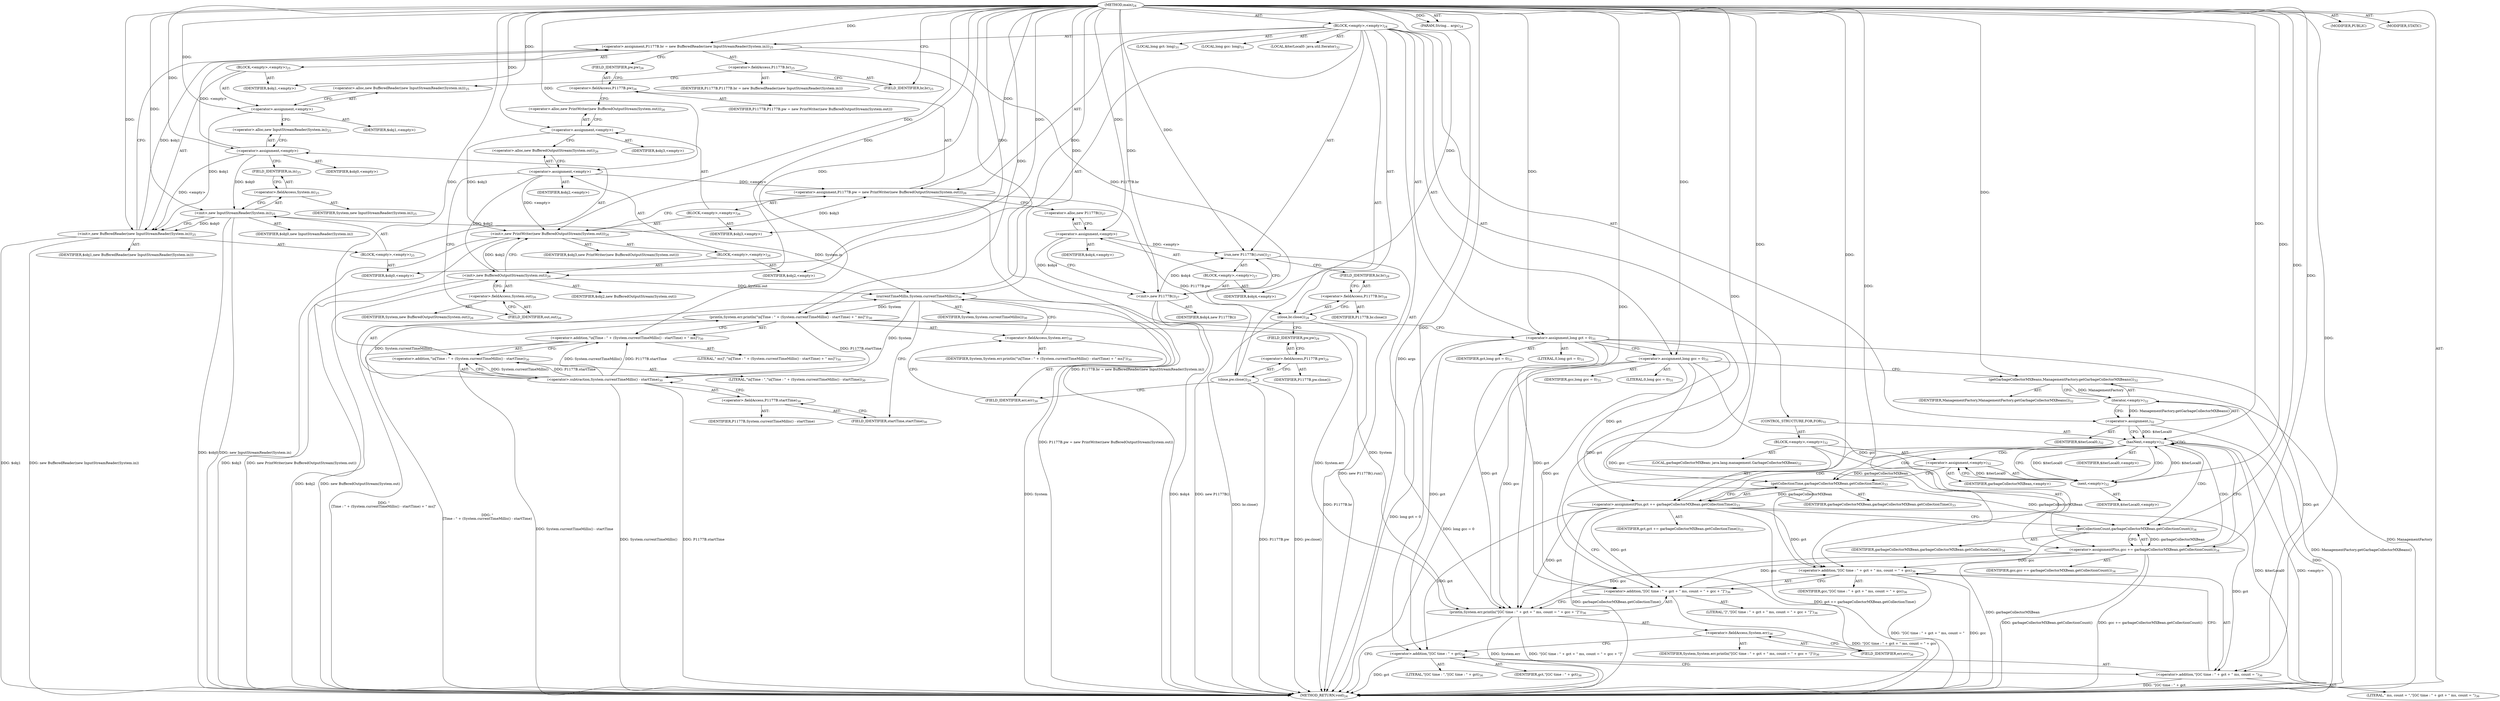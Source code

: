 digraph "main" {  
"92" [label = <(METHOD,main)<SUB>24</SUB>> ]
"93" [label = <(PARAM,String... args)<SUB>24</SUB>> ]
"94" [label = <(BLOCK,&lt;empty&gt;,&lt;empty&gt;)<SUB>24</SUB>> ]
"95" [label = <(&lt;operator&gt;.assignment,P1177B.br = new BufferedReader(new InputStreamReader(System.in)))<SUB>25</SUB>> ]
"96" [label = <(&lt;operator&gt;.fieldAccess,P1177B.br)<SUB>25</SUB>> ]
"97" [label = <(IDENTIFIER,P1177B,P1177B.br = new BufferedReader(new InputStreamReader(System.in)))> ]
"98" [label = <(FIELD_IDENTIFIER,br,br)<SUB>25</SUB>> ]
"99" [label = <(BLOCK,&lt;empty&gt;,&lt;empty&gt;)<SUB>25</SUB>> ]
"100" [label = <(&lt;operator&gt;.assignment,&lt;empty&gt;)> ]
"101" [label = <(IDENTIFIER,$obj1,&lt;empty&gt;)> ]
"102" [label = <(&lt;operator&gt;.alloc,new BufferedReader(new InputStreamReader(System.in)))<SUB>25</SUB>> ]
"103" [label = <(&lt;init&gt;,new BufferedReader(new InputStreamReader(System.in)))<SUB>25</SUB>> ]
"104" [label = <(IDENTIFIER,$obj1,new BufferedReader(new InputStreamReader(System.in)))> ]
"105" [label = <(BLOCK,&lt;empty&gt;,&lt;empty&gt;)<SUB>25</SUB>> ]
"106" [label = <(&lt;operator&gt;.assignment,&lt;empty&gt;)> ]
"107" [label = <(IDENTIFIER,$obj0,&lt;empty&gt;)> ]
"108" [label = <(&lt;operator&gt;.alloc,new InputStreamReader(System.in))<SUB>25</SUB>> ]
"109" [label = <(&lt;init&gt;,new InputStreamReader(System.in))<SUB>25</SUB>> ]
"110" [label = <(IDENTIFIER,$obj0,new InputStreamReader(System.in))> ]
"111" [label = <(&lt;operator&gt;.fieldAccess,System.in)<SUB>25</SUB>> ]
"112" [label = <(IDENTIFIER,System,new InputStreamReader(System.in))<SUB>25</SUB>> ]
"113" [label = <(FIELD_IDENTIFIER,in,in)<SUB>25</SUB>> ]
"114" [label = <(IDENTIFIER,$obj0,&lt;empty&gt;)> ]
"115" [label = <(IDENTIFIER,$obj1,&lt;empty&gt;)> ]
"116" [label = <(&lt;operator&gt;.assignment,P1177B.pw = new PrintWriter(new BufferedOutputStream(System.out)))<SUB>26</SUB>> ]
"117" [label = <(&lt;operator&gt;.fieldAccess,P1177B.pw)<SUB>26</SUB>> ]
"118" [label = <(IDENTIFIER,P1177B,P1177B.pw = new PrintWriter(new BufferedOutputStream(System.out)))> ]
"119" [label = <(FIELD_IDENTIFIER,pw,pw)<SUB>26</SUB>> ]
"120" [label = <(BLOCK,&lt;empty&gt;,&lt;empty&gt;)<SUB>26</SUB>> ]
"121" [label = <(&lt;operator&gt;.assignment,&lt;empty&gt;)> ]
"122" [label = <(IDENTIFIER,$obj3,&lt;empty&gt;)> ]
"123" [label = <(&lt;operator&gt;.alloc,new PrintWriter(new BufferedOutputStream(System.out)))<SUB>26</SUB>> ]
"124" [label = <(&lt;init&gt;,new PrintWriter(new BufferedOutputStream(System.out)))<SUB>26</SUB>> ]
"125" [label = <(IDENTIFIER,$obj3,new PrintWriter(new BufferedOutputStream(System.out)))> ]
"126" [label = <(BLOCK,&lt;empty&gt;,&lt;empty&gt;)<SUB>26</SUB>> ]
"127" [label = <(&lt;operator&gt;.assignment,&lt;empty&gt;)> ]
"128" [label = <(IDENTIFIER,$obj2,&lt;empty&gt;)> ]
"129" [label = <(&lt;operator&gt;.alloc,new BufferedOutputStream(System.out))<SUB>26</SUB>> ]
"130" [label = <(&lt;init&gt;,new BufferedOutputStream(System.out))<SUB>26</SUB>> ]
"131" [label = <(IDENTIFIER,$obj2,new BufferedOutputStream(System.out))> ]
"132" [label = <(&lt;operator&gt;.fieldAccess,System.out)<SUB>26</SUB>> ]
"133" [label = <(IDENTIFIER,System,new BufferedOutputStream(System.out))<SUB>26</SUB>> ]
"134" [label = <(FIELD_IDENTIFIER,out,out)<SUB>26</SUB>> ]
"135" [label = <(IDENTIFIER,$obj2,&lt;empty&gt;)> ]
"136" [label = <(IDENTIFIER,$obj3,&lt;empty&gt;)> ]
"137" [label = <(run,new P1177B().run())<SUB>27</SUB>> ]
"138" [label = <(BLOCK,&lt;empty&gt;,&lt;empty&gt;)<SUB>27</SUB>> ]
"139" [label = <(&lt;operator&gt;.assignment,&lt;empty&gt;)> ]
"140" [label = <(IDENTIFIER,$obj4,&lt;empty&gt;)> ]
"141" [label = <(&lt;operator&gt;.alloc,new P1177B())<SUB>27</SUB>> ]
"142" [label = <(&lt;init&gt;,new P1177B())<SUB>27</SUB>> ]
"143" [label = <(IDENTIFIER,$obj4,new P1177B())> ]
"144" [label = <(IDENTIFIER,$obj4,&lt;empty&gt;)> ]
"145" [label = <(close,br.close())<SUB>28</SUB>> ]
"146" [label = <(&lt;operator&gt;.fieldAccess,P1177B.br)<SUB>28</SUB>> ]
"147" [label = <(IDENTIFIER,P1177B,br.close())> ]
"148" [label = <(FIELD_IDENTIFIER,br,br)<SUB>28</SUB>> ]
"149" [label = <(close,pw.close())<SUB>29</SUB>> ]
"150" [label = <(&lt;operator&gt;.fieldAccess,P1177B.pw)<SUB>29</SUB>> ]
"151" [label = <(IDENTIFIER,P1177B,pw.close())> ]
"152" [label = <(FIELD_IDENTIFIER,pw,pw)<SUB>29</SUB>> ]
"153" [label = <(println,System.err.println(&quot;\n[Time : &quot; + (System.currentTimeMillis() - startTime) + &quot; ms]&quot;))<SUB>30</SUB>> ]
"154" [label = <(&lt;operator&gt;.fieldAccess,System.err)<SUB>30</SUB>> ]
"155" [label = <(IDENTIFIER,System,System.err.println(&quot;\n[Time : &quot; + (System.currentTimeMillis() - startTime) + &quot; ms]&quot;))<SUB>30</SUB>> ]
"156" [label = <(FIELD_IDENTIFIER,err,err)<SUB>30</SUB>> ]
"157" [label = <(&lt;operator&gt;.addition,&quot;\n[Time : &quot; + (System.currentTimeMillis() - startTime) + &quot; ms]&quot;)<SUB>30</SUB>> ]
"158" [label = <(&lt;operator&gt;.addition,&quot;\n[Time : &quot; + (System.currentTimeMillis() - startTime))<SUB>30</SUB>> ]
"159" [label = <(LITERAL,&quot;\n[Time : &quot;,&quot;\n[Time : &quot; + (System.currentTimeMillis() - startTime))<SUB>30</SUB>> ]
"160" [label = <(&lt;operator&gt;.subtraction,System.currentTimeMillis() - startTime)<SUB>30</SUB>> ]
"161" [label = <(currentTimeMillis,System.currentTimeMillis())<SUB>30</SUB>> ]
"162" [label = <(IDENTIFIER,System,System.currentTimeMillis())<SUB>30</SUB>> ]
"163" [label = <(&lt;operator&gt;.fieldAccess,P1177B.startTime)<SUB>30</SUB>> ]
"164" [label = <(IDENTIFIER,P1177B,System.currentTimeMillis() - startTime)> ]
"165" [label = <(FIELD_IDENTIFIER,startTime,startTime)<SUB>30</SUB>> ]
"166" [label = <(LITERAL,&quot; ms]&quot;,&quot;\n[Time : &quot; + (System.currentTimeMillis() - startTime) + &quot; ms]&quot;)<SUB>30</SUB>> ]
"167" [label = <(LOCAL,long gct: long)<SUB>31</SUB>> ]
"168" [label = <(LOCAL,long gcc: long)<SUB>31</SUB>> ]
"169" [label = <(&lt;operator&gt;.assignment,long gct = 0)<SUB>31</SUB>> ]
"170" [label = <(IDENTIFIER,gct,long gct = 0)<SUB>31</SUB>> ]
"171" [label = <(LITERAL,0,long gct = 0)<SUB>31</SUB>> ]
"172" [label = <(&lt;operator&gt;.assignment,long gcc = 0)<SUB>31</SUB>> ]
"173" [label = <(IDENTIFIER,gcc,long gcc = 0)<SUB>31</SUB>> ]
"174" [label = <(LITERAL,0,long gcc = 0)<SUB>31</SUB>> ]
"175" [label = <(LOCAL,$iterLocal0: java.util.Iterator)<SUB>32</SUB>> ]
"176" [label = <(&lt;operator&gt;.assignment,)<SUB>32</SUB>> ]
"177" [label = <(IDENTIFIER,$iterLocal0,)<SUB>32</SUB>> ]
"178" [label = <(iterator,&lt;empty&gt;)<SUB>32</SUB>> ]
"179" [label = <(getGarbageCollectorMXBeans,ManagementFactory.getGarbageCollectorMXBeans())<SUB>32</SUB>> ]
"180" [label = <(IDENTIFIER,ManagementFactory,ManagementFactory.getGarbageCollectorMXBeans())<SUB>32</SUB>> ]
"181" [label = <(CONTROL_STRUCTURE,FOR,FOR)<SUB>32</SUB>> ]
"182" [label = <(hasNext,&lt;empty&gt;)<SUB>32</SUB>> ]
"183" [label = <(IDENTIFIER,$iterLocal0,&lt;empty&gt;)> ]
"184" [label = <(BLOCK,&lt;empty&gt;,&lt;empty&gt;)<SUB>32</SUB>> ]
"185" [label = <(LOCAL,garbageCollectorMXBean: java.lang.management.GarbageCollectorMXBean)<SUB>32</SUB>> ]
"186" [label = <(&lt;operator&gt;.assignment,&lt;empty&gt;)<SUB>32</SUB>> ]
"187" [label = <(IDENTIFIER,garbageCollectorMXBean,&lt;empty&gt;)> ]
"188" [label = <(next,&lt;empty&gt;)<SUB>32</SUB>> ]
"189" [label = <(IDENTIFIER,$iterLocal0,&lt;empty&gt;)> ]
"190" [label = <(&lt;operator&gt;.assignmentPlus,gct += garbageCollectorMXBean.getCollectionTime())<SUB>33</SUB>> ]
"191" [label = <(IDENTIFIER,gct,gct += garbageCollectorMXBean.getCollectionTime())<SUB>33</SUB>> ]
"192" [label = <(getCollectionTime,garbageCollectorMXBean.getCollectionTime())<SUB>33</SUB>> ]
"193" [label = <(IDENTIFIER,garbageCollectorMXBean,garbageCollectorMXBean.getCollectionTime())<SUB>33</SUB>> ]
"194" [label = <(&lt;operator&gt;.assignmentPlus,gcc += garbageCollectorMXBean.getCollectionCount())<SUB>34</SUB>> ]
"195" [label = <(IDENTIFIER,gcc,gcc += garbageCollectorMXBean.getCollectionCount())<SUB>34</SUB>> ]
"196" [label = <(getCollectionCount,garbageCollectorMXBean.getCollectionCount())<SUB>34</SUB>> ]
"197" [label = <(IDENTIFIER,garbageCollectorMXBean,garbageCollectorMXBean.getCollectionCount())<SUB>34</SUB>> ]
"198" [label = <(println,System.err.println(&quot;[GC time : &quot; + gct + &quot; ms, count = &quot; + gcc + &quot;]&quot;))<SUB>36</SUB>> ]
"199" [label = <(&lt;operator&gt;.fieldAccess,System.err)<SUB>36</SUB>> ]
"200" [label = <(IDENTIFIER,System,System.err.println(&quot;[GC time : &quot; + gct + &quot; ms, count = &quot; + gcc + &quot;]&quot;))<SUB>36</SUB>> ]
"201" [label = <(FIELD_IDENTIFIER,err,err)<SUB>36</SUB>> ]
"202" [label = <(&lt;operator&gt;.addition,&quot;[GC time : &quot; + gct + &quot; ms, count = &quot; + gcc + &quot;]&quot;)<SUB>36</SUB>> ]
"203" [label = <(&lt;operator&gt;.addition,&quot;[GC time : &quot; + gct + &quot; ms, count = &quot; + gcc)<SUB>36</SUB>> ]
"204" [label = <(&lt;operator&gt;.addition,&quot;[GC time : &quot; + gct + &quot; ms, count = &quot;)<SUB>36</SUB>> ]
"205" [label = <(&lt;operator&gt;.addition,&quot;[GC time : &quot; + gct)<SUB>36</SUB>> ]
"206" [label = <(LITERAL,&quot;[GC time : &quot;,&quot;[GC time : &quot; + gct)<SUB>36</SUB>> ]
"207" [label = <(IDENTIFIER,gct,&quot;[GC time : &quot; + gct)<SUB>36</SUB>> ]
"208" [label = <(LITERAL,&quot; ms, count = &quot;,&quot;[GC time : &quot; + gct + &quot; ms, count = &quot;)<SUB>36</SUB>> ]
"209" [label = <(IDENTIFIER,gcc,&quot;[GC time : &quot; + gct + &quot; ms, count = &quot; + gcc)<SUB>36</SUB>> ]
"210" [label = <(LITERAL,&quot;]&quot;,&quot;[GC time : &quot; + gct + &quot; ms, count = &quot; + gcc + &quot;]&quot;)<SUB>36</SUB>> ]
"211" [label = <(MODIFIER,PUBLIC)> ]
"212" [label = <(MODIFIER,STATIC)> ]
"213" [label = <(METHOD_RETURN,void)<SUB>24</SUB>> ]
  "92" -> "93"  [ label = "AST: "] 
  "92" -> "94"  [ label = "AST: "] 
  "92" -> "211"  [ label = "AST: "] 
  "92" -> "212"  [ label = "AST: "] 
  "92" -> "213"  [ label = "AST: "] 
  "94" -> "95"  [ label = "AST: "] 
  "94" -> "116"  [ label = "AST: "] 
  "94" -> "137"  [ label = "AST: "] 
  "94" -> "145"  [ label = "AST: "] 
  "94" -> "149"  [ label = "AST: "] 
  "94" -> "153"  [ label = "AST: "] 
  "94" -> "167"  [ label = "AST: "] 
  "94" -> "168"  [ label = "AST: "] 
  "94" -> "169"  [ label = "AST: "] 
  "94" -> "172"  [ label = "AST: "] 
  "94" -> "175"  [ label = "AST: "] 
  "94" -> "176"  [ label = "AST: "] 
  "94" -> "181"  [ label = "AST: "] 
  "94" -> "198"  [ label = "AST: "] 
  "95" -> "96"  [ label = "AST: "] 
  "95" -> "99"  [ label = "AST: "] 
  "96" -> "97"  [ label = "AST: "] 
  "96" -> "98"  [ label = "AST: "] 
  "99" -> "100"  [ label = "AST: "] 
  "99" -> "103"  [ label = "AST: "] 
  "99" -> "115"  [ label = "AST: "] 
  "100" -> "101"  [ label = "AST: "] 
  "100" -> "102"  [ label = "AST: "] 
  "103" -> "104"  [ label = "AST: "] 
  "103" -> "105"  [ label = "AST: "] 
  "105" -> "106"  [ label = "AST: "] 
  "105" -> "109"  [ label = "AST: "] 
  "105" -> "114"  [ label = "AST: "] 
  "106" -> "107"  [ label = "AST: "] 
  "106" -> "108"  [ label = "AST: "] 
  "109" -> "110"  [ label = "AST: "] 
  "109" -> "111"  [ label = "AST: "] 
  "111" -> "112"  [ label = "AST: "] 
  "111" -> "113"  [ label = "AST: "] 
  "116" -> "117"  [ label = "AST: "] 
  "116" -> "120"  [ label = "AST: "] 
  "117" -> "118"  [ label = "AST: "] 
  "117" -> "119"  [ label = "AST: "] 
  "120" -> "121"  [ label = "AST: "] 
  "120" -> "124"  [ label = "AST: "] 
  "120" -> "136"  [ label = "AST: "] 
  "121" -> "122"  [ label = "AST: "] 
  "121" -> "123"  [ label = "AST: "] 
  "124" -> "125"  [ label = "AST: "] 
  "124" -> "126"  [ label = "AST: "] 
  "126" -> "127"  [ label = "AST: "] 
  "126" -> "130"  [ label = "AST: "] 
  "126" -> "135"  [ label = "AST: "] 
  "127" -> "128"  [ label = "AST: "] 
  "127" -> "129"  [ label = "AST: "] 
  "130" -> "131"  [ label = "AST: "] 
  "130" -> "132"  [ label = "AST: "] 
  "132" -> "133"  [ label = "AST: "] 
  "132" -> "134"  [ label = "AST: "] 
  "137" -> "138"  [ label = "AST: "] 
  "138" -> "139"  [ label = "AST: "] 
  "138" -> "142"  [ label = "AST: "] 
  "138" -> "144"  [ label = "AST: "] 
  "139" -> "140"  [ label = "AST: "] 
  "139" -> "141"  [ label = "AST: "] 
  "142" -> "143"  [ label = "AST: "] 
  "145" -> "146"  [ label = "AST: "] 
  "146" -> "147"  [ label = "AST: "] 
  "146" -> "148"  [ label = "AST: "] 
  "149" -> "150"  [ label = "AST: "] 
  "150" -> "151"  [ label = "AST: "] 
  "150" -> "152"  [ label = "AST: "] 
  "153" -> "154"  [ label = "AST: "] 
  "153" -> "157"  [ label = "AST: "] 
  "154" -> "155"  [ label = "AST: "] 
  "154" -> "156"  [ label = "AST: "] 
  "157" -> "158"  [ label = "AST: "] 
  "157" -> "166"  [ label = "AST: "] 
  "158" -> "159"  [ label = "AST: "] 
  "158" -> "160"  [ label = "AST: "] 
  "160" -> "161"  [ label = "AST: "] 
  "160" -> "163"  [ label = "AST: "] 
  "161" -> "162"  [ label = "AST: "] 
  "163" -> "164"  [ label = "AST: "] 
  "163" -> "165"  [ label = "AST: "] 
  "169" -> "170"  [ label = "AST: "] 
  "169" -> "171"  [ label = "AST: "] 
  "172" -> "173"  [ label = "AST: "] 
  "172" -> "174"  [ label = "AST: "] 
  "176" -> "177"  [ label = "AST: "] 
  "176" -> "178"  [ label = "AST: "] 
  "178" -> "179"  [ label = "AST: "] 
  "179" -> "180"  [ label = "AST: "] 
  "181" -> "182"  [ label = "AST: "] 
  "181" -> "184"  [ label = "AST: "] 
  "182" -> "183"  [ label = "AST: "] 
  "184" -> "185"  [ label = "AST: "] 
  "184" -> "186"  [ label = "AST: "] 
  "184" -> "190"  [ label = "AST: "] 
  "184" -> "194"  [ label = "AST: "] 
  "186" -> "187"  [ label = "AST: "] 
  "186" -> "188"  [ label = "AST: "] 
  "188" -> "189"  [ label = "AST: "] 
  "190" -> "191"  [ label = "AST: "] 
  "190" -> "192"  [ label = "AST: "] 
  "192" -> "193"  [ label = "AST: "] 
  "194" -> "195"  [ label = "AST: "] 
  "194" -> "196"  [ label = "AST: "] 
  "196" -> "197"  [ label = "AST: "] 
  "198" -> "199"  [ label = "AST: "] 
  "198" -> "202"  [ label = "AST: "] 
  "199" -> "200"  [ label = "AST: "] 
  "199" -> "201"  [ label = "AST: "] 
  "202" -> "203"  [ label = "AST: "] 
  "202" -> "210"  [ label = "AST: "] 
  "203" -> "204"  [ label = "AST: "] 
  "203" -> "209"  [ label = "AST: "] 
  "204" -> "205"  [ label = "AST: "] 
  "204" -> "208"  [ label = "AST: "] 
  "205" -> "206"  [ label = "AST: "] 
  "205" -> "207"  [ label = "AST: "] 
  "95" -> "119"  [ label = "CFG: "] 
  "116" -> "141"  [ label = "CFG: "] 
  "137" -> "148"  [ label = "CFG: "] 
  "145" -> "152"  [ label = "CFG: "] 
  "149" -> "156"  [ label = "CFG: "] 
  "153" -> "169"  [ label = "CFG: "] 
  "169" -> "172"  [ label = "CFG: "] 
  "172" -> "179"  [ label = "CFG: "] 
  "176" -> "182"  [ label = "CFG: "] 
  "198" -> "213"  [ label = "CFG: "] 
  "96" -> "102"  [ label = "CFG: "] 
  "117" -> "123"  [ label = "CFG: "] 
  "146" -> "145"  [ label = "CFG: "] 
  "150" -> "149"  [ label = "CFG: "] 
  "154" -> "161"  [ label = "CFG: "] 
  "157" -> "153"  [ label = "CFG: "] 
  "178" -> "176"  [ label = "CFG: "] 
  "182" -> "188"  [ label = "CFG: "] 
  "182" -> "201"  [ label = "CFG: "] 
  "199" -> "205"  [ label = "CFG: "] 
  "202" -> "198"  [ label = "CFG: "] 
  "98" -> "96"  [ label = "CFG: "] 
  "100" -> "108"  [ label = "CFG: "] 
  "103" -> "95"  [ label = "CFG: "] 
  "119" -> "117"  [ label = "CFG: "] 
  "121" -> "129"  [ label = "CFG: "] 
  "124" -> "116"  [ label = "CFG: "] 
  "139" -> "142"  [ label = "CFG: "] 
  "142" -> "137"  [ label = "CFG: "] 
  "148" -> "146"  [ label = "CFG: "] 
  "152" -> "150"  [ label = "CFG: "] 
  "156" -> "154"  [ label = "CFG: "] 
  "158" -> "157"  [ label = "CFG: "] 
  "179" -> "178"  [ label = "CFG: "] 
  "186" -> "192"  [ label = "CFG: "] 
  "190" -> "196"  [ label = "CFG: "] 
  "194" -> "182"  [ label = "CFG: "] 
  "201" -> "199"  [ label = "CFG: "] 
  "203" -> "202"  [ label = "CFG: "] 
  "102" -> "100"  [ label = "CFG: "] 
  "123" -> "121"  [ label = "CFG: "] 
  "141" -> "139"  [ label = "CFG: "] 
  "160" -> "158"  [ label = "CFG: "] 
  "188" -> "186"  [ label = "CFG: "] 
  "192" -> "190"  [ label = "CFG: "] 
  "196" -> "194"  [ label = "CFG: "] 
  "204" -> "203"  [ label = "CFG: "] 
  "106" -> "113"  [ label = "CFG: "] 
  "109" -> "103"  [ label = "CFG: "] 
  "127" -> "134"  [ label = "CFG: "] 
  "130" -> "124"  [ label = "CFG: "] 
  "161" -> "165"  [ label = "CFG: "] 
  "163" -> "160"  [ label = "CFG: "] 
  "205" -> "204"  [ label = "CFG: "] 
  "108" -> "106"  [ label = "CFG: "] 
  "111" -> "109"  [ label = "CFG: "] 
  "129" -> "127"  [ label = "CFG: "] 
  "132" -> "130"  [ label = "CFG: "] 
  "165" -> "163"  [ label = "CFG: "] 
  "113" -> "111"  [ label = "CFG: "] 
  "134" -> "132"  [ label = "CFG: "] 
  "92" -> "98"  [ label = "CFG: "] 
  "93" -> "213"  [ label = "DDG: args"] 
  "103" -> "213"  [ label = "DDG: $obj1"] 
  "109" -> "213"  [ label = "DDG: $obj0"] 
  "109" -> "213"  [ label = "DDG: new InputStreamReader(System.in)"] 
  "103" -> "213"  [ label = "DDG: new BufferedReader(new InputStreamReader(System.in))"] 
  "95" -> "213"  [ label = "DDG: P1177B.br = new BufferedReader(new InputStreamReader(System.in))"] 
  "124" -> "213"  [ label = "DDG: $obj3"] 
  "130" -> "213"  [ label = "DDG: $obj2"] 
  "130" -> "213"  [ label = "DDG: new BufferedOutputStream(System.out)"] 
  "124" -> "213"  [ label = "DDG: new PrintWriter(new BufferedOutputStream(System.out))"] 
  "116" -> "213"  [ label = "DDG: P1177B.pw = new PrintWriter(new BufferedOutputStream(System.out))"] 
  "142" -> "213"  [ label = "DDG: $obj4"] 
  "142" -> "213"  [ label = "DDG: new P1177B()"] 
  "137" -> "213"  [ label = "DDG: new P1177B().run()"] 
  "145" -> "213"  [ label = "DDG: P1177B.br"] 
  "145" -> "213"  [ label = "DDG: br.close()"] 
  "149" -> "213"  [ label = "DDG: P1177B.pw"] 
  "149" -> "213"  [ label = "DDG: pw.close()"] 
  "161" -> "213"  [ label = "DDG: System"] 
  "160" -> "213"  [ label = "DDG: System.currentTimeMillis()"] 
  "160" -> "213"  [ label = "DDG: P1177B.startTime"] 
  "158" -> "213"  [ label = "DDG: System.currentTimeMillis() - startTime"] 
  "157" -> "213"  [ label = "DDG: &quot;\n[Time : &quot; + (System.currentTimeMillis() - startTime)"] 
  "153" -> "213"  [ label = "DDG: &quot;\n[Time : &quot; + (System.currentTimeMillis() - startTime) + &quot; ms]&quot;"] 
  "169" -> "213"  [ label = "DDG: long gct = 0"] 
  "172" -> "213"  [ label = "DDG: long gcc = 0"] 
  "178" -> "213"  [ label = "DDG: ManagementFactory.getGarbageCollectorMXBeans()"] 
  "176" -> "213"  [ label = "DDG: "] 
  "182" -> "213"  [ label = "DDG: $iterLocal0"] 
  "182" -> "213"  [ label = "DDG: &lt;empty&gt;"] 
  "198" -> "213"  [ label = "DDG: System.err"] 
  "205" -> "213"  [ label = "DDG: gct"] 
  "204" -> "213"  [ label = "DDG: &quot;[GC time : &quot; + gct"] 
  "203" -> "213"  [ label = "DDG: &quot;[GC time : &quot; + gct + &quot; ms, count = &quot;"] 
  "203" -> "213"  [ label = "DDG: gcc"] 
  "202" -> "213"  [ label = "DDG: &quot;[GC time : &quot; + gct + &quot; ms, count = &quot; + gcc"] 
  "198" -> "213"  [ label = "DDG: &quot;[GC time : &quot; + gct + &quot; ms, count = &quot; + gcc + &quot;]&quot;"] 
  "190" -> "213"  [ label = "DDG: garbageCollectorMXBean.getCollectionTime()"] 
  "190" -> "213"  [ label = "DDG: gct += garbageCollectorMXBean.getCollectionTime()"] 
  "196" -> "213"  [ label = "DDG: garbageCollectorMXBean"] 
  "194" -> "213"  [ label = "DDG: garbageCollectorMXBean.getCollectionCount()"] 
  "194" -> "213"  [ label = "DDG: gcc += garbageCollectorMXBean.getCollectionCount()"] 
  "179" -> "213"  [ label = "DDG: ManagementFactory"] 
  "92" -> "93"  [ label = "DDG: "] 
  "106" -> "95"  [ label = "DDG: &lt;empty&gt;"] 
  "103" -> "95"  [ label = "DDG: $obj1"] 
  "92" -> "95"  [ label = "DDG: "] 
  "127" -> "116"  [ label = "DDG: &lt;empty&gt;"] 
  "124" -> "116"  [ label = "DDG: $obj3"] 
  "92" -> "116"  [ label = "DDG: "] 
  "92" -> "169"  [ label = "DDG: "] 
  "92" -> "172"  [ label = "DDG: "] 
  "178" -> "176"  [ label = "DDG: ManagementFactory.getGarbageCollectorMXBeans()"] 
  "139" -> "137"  [ label = "DDG: &lt;empty&gt;"] 
  "142" -> "137"  [ label = "DDG: $obj4"] 
  "92" -> "137"  [ label = "DDG: "] 
  "95" -> "145"  [ label = "DDG: P1177B.br"] 
  "116" -> "149"  [ label = "DDG: P1177B.pw"] 
  "161" -> "153"  [ label = "DDG: System"] 
  "92" -> "153"  [ label = "DDG: "] 
  "160" -> "153"  [ label = "DDG: System.currentTimeMillis()"] 
  "160" -> "153"  [ label = "DDG: P1177B.startTime"] 
  "153" -> "198"  [ label = "DDG: System.err"] 
  "161" -> "198"  [ label = "DDG: System"] 
  "92" -> "198"  [ label = "DDG: "] 
  "169" -> "198"  [ label = "DDG: gct"] 
  "190" -> "198"  [ label = "DDG: gct"] 
  "172" -> "198"  [ label = "DDG: gcc"] 
  "194" -> "198"  [ label = "DDG: gcc"] 
  "92" -> "100"  [ label = "DDG: "] 
  "92" -> "115"  [ label = "DDG: "] 
  "92" -> "121"  [ label = "DDG: "] 
  "92" -> "136"  [ label = "DDG: "] 
  "92" -> "139"  [ label = "DDG: "] 
  "92" -> "144"  [ label = "DDG: "] 
  "92" -> "157"  [ label = "DDG: "] 
  "160" -> "157"  [ label = "DDG: System.currentTimeMillis()"] 
  "160" -> "157"  [ label = "DDG: P1177B.startTime"] 
  "179" -> "178"  [ label = "DDG: ManagementFactory"] 
  "176" -> "182"  [ label = "DDG: $iterLocal0"] 
  "188" -> "182"  [ label = "DDG: $iterLocal0"] 
  "92" -> "182"  [ label = "DDG: "] 
  "188" -> "186"  [ label = "DDG: $iterLocal0"] 
  "192" -> "190"  [ label = "DDG: garbageCollectorMXBean"] 
  "196" -> "194"  [ label = "DDG: garbageCollectorMXBean"] 
  "92" -> "202"  [ label = "DDG: "] 
  "169" -> "202"  [ label = "DDG: gct"] 
  "190" -> "202"  [ label = "DDG: gct"] 
  "172" -> "202"  [ label = "DDG: gcc"] 
  "194" -> "202"  [ label = "DDG: gcc"] 
  "100" -> "103"  [ label = "DDG: $obj1"] 
  "92" -> "103"  [ label = "DDG: "] 
  "106" -> "103"  [ label = "DDG: &lt;empty&gt;"] 
  "109" -> "103"  [ label = "DDG: $obj0"] 
  "121" -> "124"  [ label = "DDG: $obj3"] 
  "92" -> "124"  [ label = "DDG: "] 
  "127" -> "124"  [ label = "DDG: &lt;empty&gt;"] 
  "130" -> "124"  [ label = "DDG: $obj2"] 
  "139" -> "142"  [ label = "DDG: $obj4"] 
  "92" -> "142"  [ label = "DDG: "] 
  "92" -> "158"  [ label = "DDG: "] 
  "160" -> "158"  [ label = "DDG: System.currentTimeMillis()"] 
  "160" -> "158"  [ label = "DDG: P1177B.startTime"] 
  "92" -> "179"  [ label = "DDG: "] 
  "169" -> "190"  [ label = "DDG: gct"] 
  "92" -> "190"  [ label = "DDG: "] 
  "172" -> "194"  [ label = "DDG: gcc"] 
  "92" -> "194"  [ label = "DDG: "] 
  "92" -> "203"  [ label = "DDG: "] 
  "169" -> "203"  [ label = "DDG: gct"] 
  "190" -> "203"  [ label = "DDG: gct"] 
  "172" -> "203"  [ label = "DDG: gcc"] 
  "194" -> "203"  [ label = "DDG: gcc"] 
  "92" -> "106"  [ label = "DDG: "] 
  "92" -> "114"  [ label = "DDG: "] 
  "92" -> "127"  [ label = "DDG: "] 
  "92" -> "135"  [ label = "DDG: "] 
  "161" -> "160"  [ label = "DDG: System"] 
  "182" -> "188"  [ label = "DDG: $iterLocal0"] 
  "92" -> "188"  [ label = "DDG: "] 
  "186" -> "192"  [ label = "DDG: garbageCollectorMXBean"] 
  "92" -> "192"  [ label = "DDG: "] 
  "192" -> "196"  [ label = "DDG: garbageCollectorMXBean"] 
  "92" -> "196"  [ label = "DDG: "] 
  "92" -> "204"  [ label = "DDG: "] 
  "169" -> "204"  [ label = "DDG: gct"] 
  "190" -> "204"  [ label = "DDG: gct"] 
  "106" -> "109"  [ label = "DDG: $obj0"] 
  "92" -> "109"  [ label = "DDG: "] 
  "127" -> "130"  [ label = "DDG: $obj2"] 
  "92" -> "130"  [ label = "DDG: "] 
  "109" -> "161"  [ label = "DDG: System.in"] 
  "130" -> "161"  [ label = "DDG: System.out"] 
  "92" -> "161"  [ label = "DDG: "] 
  "92" -> "205"  [ label = "DDG: "] 
  "169" -> "205"  [ label = "DDG: gct"] 
  "190" -> "205"  [ label = "DDG: gct"] 
  "182" -> "186"  [ label = "CDG: "] 
  "182" -> "188"  [ label = "CDG: "] 
  "182" -> "192"  [ label = "CDG: "] 
  "182" -> "194"  [ label = "CDG: "] 
  "182" -> "182"  [ label = "CDG: "] 
  "182" -> "196"  [ label = "CDG: "] 
  "182" -> "190"  [ label = "CDG: "] 
}
